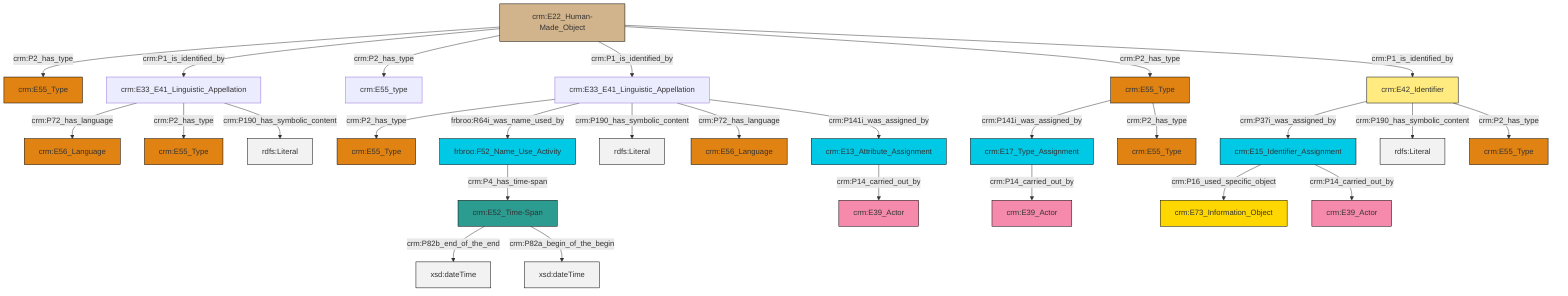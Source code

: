 graph TD
classDef Literal fill:#f2f2f2,stroke:#000000;
classDef CRM_Entity fill:#FFFFFF,stroke:#000000;
classDef Temporal_Entity fill:#00C9E6, stroke:#000000;
classDef Type fill:#E18312, stroke:#000000;
classDef Time-Span fill:#2C9C91, stroke:#000000;
classDef Appellation fill:#FFEB7F, stroke:#000000;
classDef Place fill:#008836, stroke:#000000;
classDef Persistent_Item fill:#B266B2, stroke:#000000;
classDef Conceptual_Object fill:#FFD700, stroke:#000000;
classDef Physical_Thing fill:#D2B48C, stroke:#000000;
classDef Actor fill:#f58aad, stroke:#000000;
classDef PC_Classes fill:#4ce600, stroke:#000000;
classDef Multi fill:#cccccc,stroke:#000000;

0["crm:E33_E41_Linguistic_Appellation"]:::Default -->|crm:P2_has_type| 1["crm:E55_Type"]:::Type
4["crm:E42_Identifier"]:::Appellation -->|crm:P37i_was_assigned_by| 5["crm:E15_Identifier_Assignment"]:::Temporal_Entity
0["crm:E33_E41_Linguistic_Appellation"]:::Default -->|frbroo:R64i_was_name_used_by| 6["frbroo:F52_Name_Use_Activity"]:::Temporal_Entity
0["crm:E33_E41_Linguistic_Appellation"]:::Default -->|crm:P190_has_symbolic_content| 8[rdfs:Literal]:::Literal
9["crm:E22_Human-Made_Object"]:::Physical_Thing -->|crm:P2_has_type| 10["crm:E55_Type"]:::Type
9["crm:E22_Human-Made_Object"]:::Physical_Thing -->|crm:P1_is_identified_by| 11["crm:E33_E41_Linguistic_Appellation"]:::Default
0["crm:E33_E41_Linguistic_Appellation"]:::Default -->|crm:P72_has_language| 12["crm:E56_Language"]:::Type
13["crm:E52_Time-Span"]:::Time-Span -->|crm:P82b_end_of_the_end| 14[xsd:dateTime]:::Literal
9["crm:E22_Human-Made_Object"]:::Physical_Thing -->|crm:P2_has_type| 15["crm:E55_type"]:::Default
11["crm:E33_E41_Linguistic_Appellation"]:::Default -->|crm:P72_has_language| 16["crm:E56_Language"]:::Type
13["crm:E52_Time-Span"]:::Time-Span -->|crm:P82a_begin_of_the_begin| 17[xsd:dateTime]:::Literal
11["crm:E33_E41_Linguistic_Appellation"]:::Default -->|crm:P2_has_type| 18["crm:E55_Type"]:::Type
20["crm:E17_Type_Assignment"]:::Temporal_Entity -->|crm:P14_carried_out_by| 21["crm:E39_Actor"]:::Actor
5["crm:E15_Identifier_Assignment"]:::Temporal_Entity -->|crm:P16_used_specific_object| 26["crm:E73_Information_Object"]:::Conceptual_Object
11["crm:E33_E41_Linguistic_Appellation"]:::Default -->|crm:P190_has_symbolic_content| 33[rdfs:Literal]:::Literal
5["crm:E15_Identifier_Assignment"]:::Temporal_Entity -->|crm:P14_carried_out_by| 24["crm:E39_Actor"]:::Actor
9["crm:E22_Human-Made_Object"]:::Physical_Thing -->|crm:P1_is_identified_by| 0["crm:E33_E41_Linguistic_Appellation"]:::Default
2["crm:E55_Type"]:::Type -->|crm:P141i_was_assigned_by| 20["crm:E17_Type_Assignment"]:::Temporal_Entity
6["frbroo:F52_Name_Use_Activity"]:::Temporal_Entity -->|crm:P4_has_time-span| 13["crm:E52_Time-Span"]:::Time-Span
0["crm:E33_E41_Linguistic_Appellation"]:::Default -->|crm:P141i_was_assigned_by| 36["crm:E13_Attribute_Assignment"]:::Temporal_Entity
2["crm:E55_Type"]:::Type -->|crm:P2_has_type| 38["crm:E55_Type"]:::Type
9["crm:E22_Human-Made_Object"]:::Physical_Thing -->|crm:P2_has_type| 2["crm:E55_Type"]:::Type
4["crm:E42_Identifier"]:::Appellation -->|crm:P190_has_symbolic_content| 46[rdfs:Literal]:::Literal
9["crm:E22_Human-Made_Object"]:::Physical_Thing -->|crm:P1_is_identified_by| 4["crm:E42_Identifier"]:::Appellation
36["crm:E13_Attribute_Assignment"]:::Temporal_Entity -->|crm:P14_carried_out_by| 47["crm:E39_Actor"]:::Actor
4["crm:E42_Identifier"]:::Appellation -->|crm:P2_has_type| 43["crm:E55_Type"]:::Type